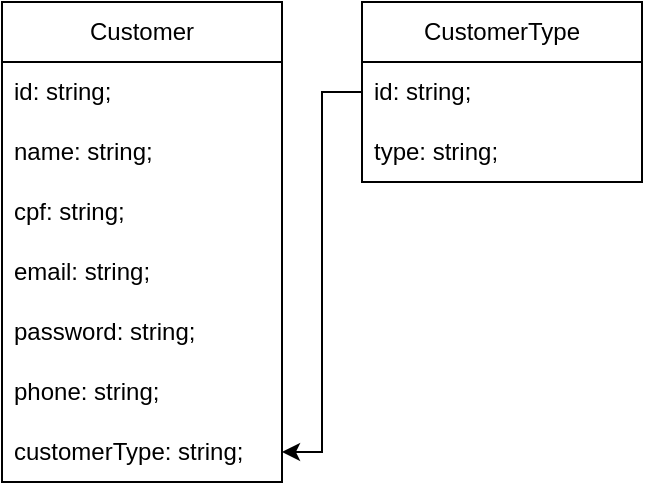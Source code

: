 <mxfile version="21.3.8" type="device">
  <diagram name="Página-1" id="m5-scvOaGwkjM2BOZpmz">
    <mxGraphModel dx="1434" dy="796" grid="1" gridSize="10" guides="1" tooltips="1" connect="1" arrows="1" fold="1" page="1" pageScale="1" pageWidth="827" pageHeight="1169" math="0" shadow="0">
      <root>
        <mxCell id="0" />
        <mxCell id="1" parent="0" />
        <mxCell id="IrLf4U68r-Qj5YotV_JD-1" value="Customer" style="swimlane;fontStyle=0;childLayout=stackLayout;horizontal=1;startSize=30;horizontalStack=0;resizeParent=1;resizeParentMax=0;resizeLast=0;collapsible=1;marginBottom=0;whiteSpace=wrap;html=1;" vertex="1" parent="1">
          <mxGeometry x="70" y="110" width="140" height="240" as="geometry" />
        </mxCell>
        <mxCell id="IrLf4U68r-Qj5YotV_JD-2" value="id: string;" style="text;strokeColor=none;fillColor=none;align=left;verticalAlign=middle;spacingLeft=4;spacingRight=4;overflow=hidden;points=[[0,0.5],[1,0.5]];portConstraint=eastwest;rotatable=0;whiteSpace=wrap;html=1;" vertex="1" parent="IrLf4U68r-Qj5YotV_JD-1">
          <mxGeometry y="30" width="140" height="30" as="geometry" />
        </mxCell>
        <mxCell id="IrLf4U68r-Qj5YotV_JD-3" value="name: string;" style="text;strokeColor=none;fillColor=none;align=left;verticalAlign=middle;spacingLeft=4;spacingRight=4;overflow=hidden;points=[[0,0.5],[1,0.5]];portConstraint=eastwest;rotatable=0;whiteSpace=wrap;html=1;" vertex="1" parent="IrLf4U68r-Qj5YotV_JD-1">
          <mxGeometry y="60" width="140" height="30" as="geometry" />
        </mxCell>
        <mxCell id="IrLf4U68r-Qj5YotV_JD-4" value="cpf: string;" style="text;strokeColor=none;fillColor=none;align=left;verticalAlign=middle;spacingLeft=4;spacingRight=4;overflow=hidden;points=[[0,0.5],[1,0.5]];portConstraint=eastwest;rotatable=0;whiteSpace=wrap;html=1;" vertex="1" parent="IrLf4U68r-Qj5YotV_JD-1">
          <mxGeometry y="90" width="140" height="30" as="geometry" />
        </mxCell>
        <mxCell id="IrLf4U68r-Qj5YotV_JD-5" value="email: string;" style="text;strokeColor=none;fillColor=none;align=left;verticalAlign=middle;spacingLeft=4;spacingRight=4;overflow=hidden;points=[[0,0.5],[1,0.5]];portConstraint=eastwest;rotatable=0;whiteSpace=wrap;html=1;" vertex="1" parent="IrLf4U68r-Qj5YotV_JD-1">
          <mxGeometry y="120" width="140" height="30" as="geometry" />
        </mxCell>
        <mxCell id="IrLf4U68r-Qj5YotV_JD-6" value="password: string;" style="text;strokeColor=none;fillColor=none;align=left;verticalAlign=middle;spacingLeft=4;spacingRight=4;overflow=hidden;points=[[0,0.5],[1,0.5]];portConstraint=eastwest;rotatable=0;whiteSpace=wrap;html=1;" vertex="1" parent="IrLf4U68r-Qj5YotV_JD-1">
          <mxGeometry y="150" width="140" height="30" as="geometry" />
        </mxCell>
        <mxCell id="IrLf4U68r-Qj5YotV_JD-7" value="phone: string;" style="text;strokeColor=none;fillColor=none;align=left;verticalAlign=middle;spacingLeft=4;spacingRight=4;overflow=hidden;points=[[0,0.5],[1,0.5]];portConstraint=eastwest;rotatable=0;whiteSpace=wrap;html=1;" vertex="1" parent="IrLf4U68r-Qj5YotV_JD-1">
          <mxGeometry y="180" width="140" height="30" as="geometry" />
        </mxCell>
        <mxCell id="IrLf4U68r-Qj5YotV_JD-16" value="customerType: string;" style="text;strokeColor=none;fillColor=none;align=left;verticalAlign=middle;spacingLeft=4;spacingRight=4;overflow=hidden;points=[[0,0.5],[1,0.5]];portConstraint=eastwest;rotatable=0;whiteSpace=wrap;html=1;" vertex="1" parent="IrLf4U68r-Qj5YotV_JD-1">
          <mxGeometry y="210" width="140" height="30" as="geometry" />
        </mxCell>
        <mxCell id="IrLf4U68r-Qj5YotV_JD-8" value="CustomerType" style="swimlane;fontStyle=0;childLayout=stackLayout;horizontal=1;startSize=30;horizontalStack=0;resizeParent=1;resizeParentMax=0;resizeLast=0;collapsible=1;marginBottom=0;whiteSpace=wrap;html=1;" vertex="1" parent="1">
          <mxGeometry x="250" y="110" width="140" height="90" as="geometry" />
        </mxCell>
        <mxCell id="IrLf4U68r-Qj5YotV_JD-9" value="id: string;" style="text;strokeColor=none;fillColor=none;align=left;verticalAlign=middle;spacingLeft=4;spacingRight=4;overflow=hidden;points=[[0,0.5],[1,0.5]];portConstraint=eastwest;rotatable=0;whiteSpace=wrap;html=1;" vertex="1" parent="IrLf4U68r-Qj5YotV_JD-8">
          <mxGeometry y="30" width="140" height="30" as="geometry" />
        </mxCell>
        <mxCell id="IrLf4U68r-Qj5YotV_JD-10" value="type: string;" style="text;strokeColor=none;fillColor=none;align=left;verticalAlign=middle;spacingLeft=4;spacingRight=4;overflow=hidden;points=[[0,0.5],[1,0.5]];portConstraint=eastwest;rotatable=0;whiteSpace=wrap;html=1;" vertex="1" parent="IrLf4U68r-Qj5YotV_JD-8">
          <mxGeometry y="60" width="140" height="30" as="geometry" />
        </mxCell>
        <mxCell id="IrLf4U68r-Qj5YotV_JD-17" style="edgeStyle=orthogonalEdgeStyle;rounded=0;orthogonalLoop=1;jettySize=auto;html=1;exitX=0;exitY=0.5;exitDx=0;exitDy=0;entryX=1;entryY=0.5;entryDx=0;entryDy=0;" edge="1" parent="1" source="IrLf4U68r-Qj5YotV_JD-9" target="IrLf4U68r-Qj5YotV_JD-16">
          <mxGeometry relative="1" as="geometry" />
        </mxCell>
      </root>
    </mxGraphModel>
  </diagram>
</mxfile>
